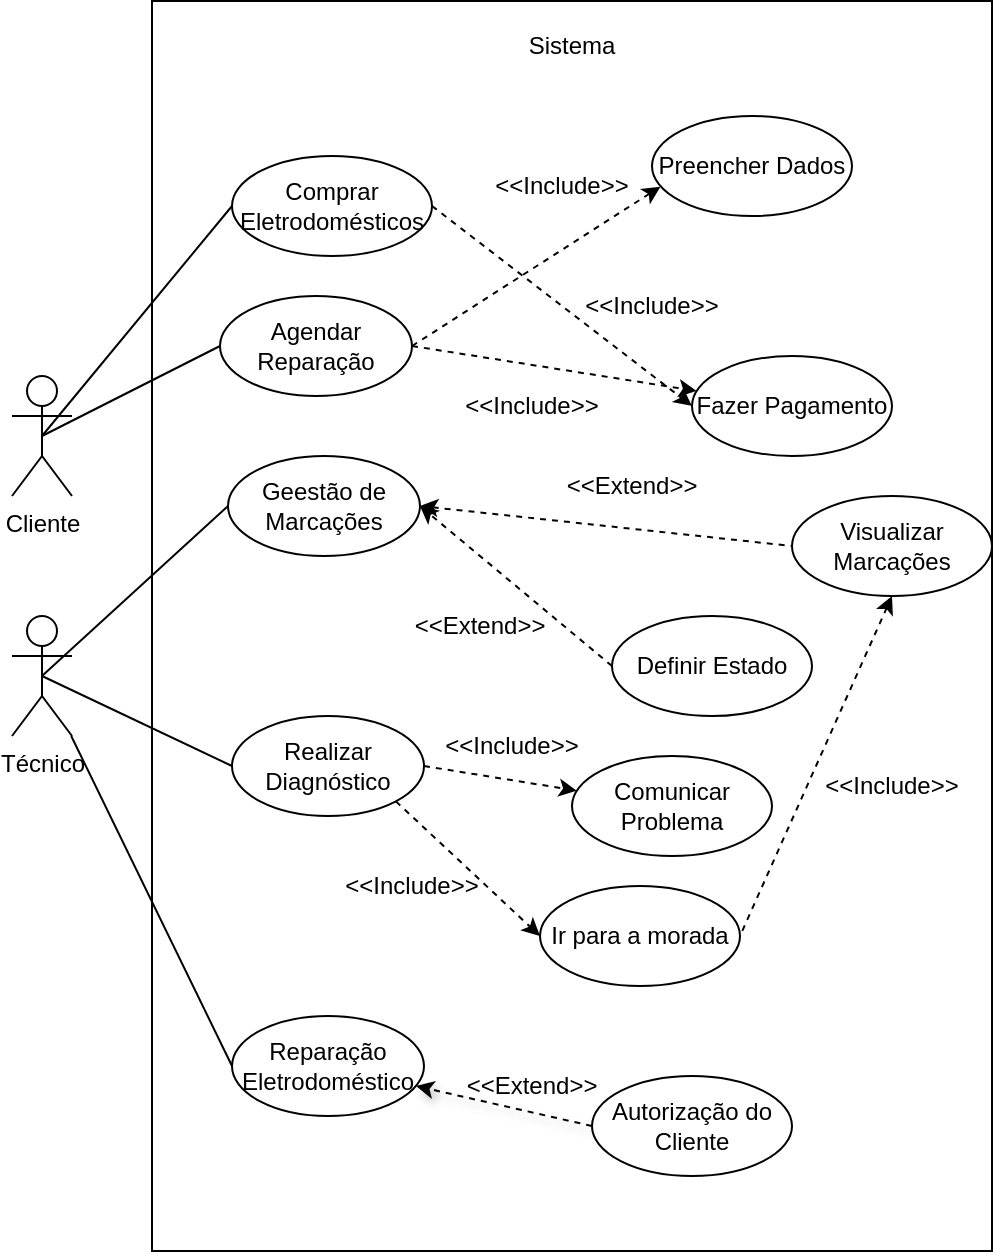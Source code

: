 <mxfile version="24.7.14">
  <diagram id="prtHgNgQTEPvFCAcTncT" name="Page-1">
    <mxGraphModel dx="1434" dy="766" grid="1" gridSize="10" guides="1" tooltips="1" connect="1" arrows="1" fold="1" page="1" pageScale="1" pageWidth="827" pageHeight="1169" math="0" shadow="0">
      <root>
        <mxCell id="0" />
        <mxCell id="1" parent="0" />
        <mxCell id="dPzqS-fyV155BRYKb9yv-1" value="Cliente" style="shape=umlActor;verticalLabelPosition=bottom;verticalAlign=top;html=1;outlineConnect=0;" vertex="1" parent="1">
          <mxGeometry x="210" y="280" width="30" height="60" as="geometry" />
        </mxCell>
        <mxCell id="dPzqS-fyV155BRYKb9yv-2" value="Técnico" style="shape=umlActor;verticalLabelPosition=bottom;verticalAlign=top;html=1;outlineConnect=0;" vertex="1" parent="1">
          <mxGeometry x="210" y="400" width="30" height="60" as="geometry" />
        </mxCell>
        <mxCell id="dPzqS-fyV155BRYKb9yv-3" value="" style="rounded=0;whiteSpace=wrap;html=1;" vertex="1" parent="1">
          <mxGeometry x="280" y="92.5" width="420" height="625" as="geometry" />
        </mxCell>
        <mxCell id="dPzqS-fyV155BRYKb9yv-16" style="rounded=0;orthogonalLoop=1;jettySize=auto;html=1;exitX=1;exitY=0.5;exitDx=0;exitDy=0;entryX=0;entryY=0.5;entryDx=0;entryDy=0;endArrow=classic;endFill=1;dashed=1;" edge="1" parent="1" source="dPzqS-fyV155BRYKb9yv-4" target="dPzqS-fyV155BRYKb9yv-14">
          <mxGeometry relative="1" as="geometry" />
        </mxCell>
        <mxCell id="dPzqS-fyV155BRYKb9yv-4" value="&lt;font style=&quot;font-size: 12px;&quot;&gt;Comprar Eletrodomésticos&lt;/font&gt;" style="ellipse;whiteSpace=wrap;html=1;" vertex="1" parent="1">
          <mxGeometry x="320" y="170" width="100" height="50" as="geometry" />
        </mxCell>
        <mxCell id="dPzqS-fyV155BRYKb9yv-8" style="rounded=0;orthogonalLoop=1;jettySize=auto;html=1;exitX=0;exitY=0.5;exitDx=0;exitDy=0;entryX=0.5;entryY=0.5;entryDx=0;entryDy=0;entryPerimeter=0;startArrow=none;startFill=0;endArrow=none;endFill=0;" edge="1" parent="1" source="dPzqS-fyV155BRYKb9yv-4" target="dPzqS-fyV155BRYKb9yv-1">
          <mxGeometry relative="1" as="geometry" />
        </mxCell>
        <mxCell id="dPzqS-fyV155BRYKb9yv-20" style="rounded=0;orthogonalLoop=1;jettySize=auto;html=1;exitX=1;exitY=0.5;exitDx=0;exitDy=0;endArrow=classic;endFill=1;dashed=1;" edge="1" parent="1" source="dPzqS-fyV155BRYKb9yv-11" target="dPzqS-fyV155BRYKb9yv-14">
          <mxGeometry relative="1" as="geometry" />
        </mxCell>
        <mxCell id="dPzqS-fyV155BRYKb9yv-11" value="Agendar Reparação" style="ellipse;whiteSpace=wrap;html=1;" vertex="1" parent="1">
          <mxGeometry x="314" y="240" width="96" height="50" as="geometry" />
        </mxCell>
        <mxCell id="dPzqS-fyV155BRYKb9yv-13" style="rounded=0;orthogonalLoop=1;jettySize=auto;html=1;exitX=0;exitY=0.5;exitDx=0;exitDy=0;entryX=0.5;entryY=0.5;entryDx=0;entryDy=0;entryPerimeter=0;endArrow=none;endFill=0;" edge="1" parent="1" source="dPzqS-fyV155BRYKb9yv-11" target="dPzqS-fyV155BRYKb9yv-1">
          <mxGeometry relative="1" as="geometry" />
        </mxCell>
        <mxCell id="dPzqS-fyV155BRYKb9yv-14" value="Fazer Pagamento" style="ellipse;whiteSpace=wrap;html=1;" vertex="1" parent="1">
          <mxGeometry x="550" y="270" width="100" height="50" as="geometry" />
        </mxCell>
        <mxCell id="dPzqS-fyV155BRYKb9yv-19" value="&amp;lt;&amp;lt;Include&amp;gt;&amp;gt;" style="text;html=1;align=center;verticalAlign=middle;whiteSpace=wrap;rounded=0;rotation=0;" vertex="1" parent="1">
          <mxGeometry x="455" y="170" width="60" height="30" as="geometry" />
        </mxCell>
        <mxCell id="dPzqS-fyV155BRYKb9yv-21" value="&amp;lt;&amp;lt;Include&amp;gt;&amp;gt;" style="text;html=1;align=center;verticalAlign=middle;whiteSpace=wrap;rounded=0;" vertex="1" parent="1">
          <mxGeometry x="440" y="280" width="60" height="30" as="geometry" />
        </mxCell>
        <mxCell id="dPzqS-fyV155BRYKb9yv-22" value="Preencher Dados" style="ellipse;whiteSpace=wrap;html=1;" vertex="1" parent="1">
          <mxGeometry x="530" y="150" width="100" height="50" as="geometry" />
        </mxCell>
        <mxCell id="dPzqS-fyV155BRYKb9yv-23" style="rounded=0;orthogonalLoop=1;jettySize=auto;html=1;exitX=1;exitY=0.5;exitDx=0;exitDy=0;entryX=0.042;entryY=0.707;entryDx=0;entryDy=0;entryPerimeter=0;dashed=1;endArrow=classic;endFill=1;" edge="1" parent="1" source="dPzqS-fyV155BRYKb9yv-11" target="dPzqS-fyV155BRYKb9yv-22">
          <mxGeometry relative="1" as="geometry" />
        </mxCell>
        <mxCell id="dPzqS-fyV155BRYKb9yv-24" value="&amp;lt;&amp;lt;Include&amp;gt;&amp;gt;" style="text;html=1;align=center;verticalAlign=middle;whiteSpace=wrap;rounded=0;rotation=0;" vertex="1" parent="1">
          <mxGeometry x="500" y="230" width="60" height="30" as="geometry" />
        </mxCell>
        <mxCell id="dPzqS-fyV155BRYKb9yv-28" style="rounded=0;orthogonalLoop=1;jettySize=auto;html=1;exitX=1;exitY=0.5;exitDx=0;exitDy=0;entryX=0;entryY=0.5;entryDx=0;entryDy=0;dashed=1;endArrow=none;endFill=0;startArrow=classic;startFill=1;" edge="1" parent="1" source="dPzqS-fyV155BRYKb9yv-25" target="dPzqS-fyV155BRYKb9yv-27">
          <mxGeometry relative="1" as="geometry" />
        </mxCell>
        <mxCell id="dPzqS-fyV155BRYKb9yv-25" value="Geestão de Marcações" style="ellipse;whiteSpace=wrap;html=1;" vertex="1" parent="1">
          <mxGeometry x="318" y="320" width="96" height="50" as="geometry" />
        </mxCell>
        <mxCell id="dPzqS-fyV155BRYKb9yv-26" style="rounded=0;orthogonalLoop=1;jettySize=auto;html=1;exitX=0;exitY=0.5;exitDx=0;exitDy=0;entryX=0.5;entryY=0.5;entryDx=0;entryDy=0;entryPerimeter=0;endArrow=none;endFill=0;" edge="1" parent="1" source="dPzqS-fyV155BRYKb9yv-25" target="dPzqS-fyV155BRYKb9yv-2">
          <mxGeometry relative="1" as="geometry" />
        </mxCell>
        <mxCell id="dPzqS-fyV155BRYKb9yv-54" style="rounded=0;orthogonalLoop=1;jettySize=auto;html=1;exitX=0.5;exitY=1;exitDx=0;exitDy=0;entryX=1;entryY=0.5;entryDx=0;entryDy=0;dashed=1;startArrow=classic;startFill=1;endArrow=none;endFill=0;" edge="1" parent="1" source="dPzqS-fyV155BRYKb9yv-27" target="dPzqS-fyV155BRYKb9yv-48">
          <mxGeometry relative="1" as="geometry" />
        </mxCell>
        <mxCell id="dPzqS-fyV155BRYKb9yv-27" value="Visualizar Marcações" style="ellipse;whiteSpace=wrap;html=1;" vertex="1" parent="1">
          <mxGeometry x="600" y="340" width="100" height="50" as="geometry" />
        </mxCell>
        <mxCell id="dPzqS-fyV155BRYKb9yv-29" value="&amp;lt;&amp;lt;Extend&amp;gt;&amp;gt;" style="text;html=1;align=center;verticalAlign=middle;whiteSpace=wrap;rounded=0;" vertex="1" parent="1">
          <mxGeometry x="490" y="320" width="60" height="30" as="geometry" />
        </mxCell>
        <mxCell id="dPzqS-fyV155BRYKb9yv-33" style="rounded=0;orthogonalLoop=1;jettySize=auto;html=1;exitX=0;exitY=0.5;exitDx=0;exitDy=0;entryX=1;entryY=0.5;entryDx=0;entryDy=0;dashed=1;" edge="1" parent="1" source="dPzqS-fyV155BRYKb9yv-32" target="dPzqS-fyV155BRYKb9yv-25">
          <mxGeometry relative="1" as="geometry" />
        </mxCell>
        <mxCell id="dPzqS-fyV155BRYKb9yv-32" value="Definir Estado" style="ellipse;whiteSpace=wrap;html=1;" vertex="1" parent="1">
          <mxGeometry x="510" y="400" width="100" height="50" as="geometry" />
        </mxCell>
        <mxCell id="dPzqS-fyV155BRYKb9yv-34" value="&amp;lt;&amp;lt;Extend&amp;gt;&amp;gt;" style="text;html=1;align=center;verticalAlign=middle;whiteSpace=wrap;rounded=0;" vertex="1" parent="1">
          <mxGeometry x="414" y="390" width="60" height="30" as="geometry" />
        </mxCell>
        <mxCell id="dPzqS-fyV155BRYKb9yv-40" style="rounded=0;orthogonalLoop=1;jettySize=auto;html=1;exitX=1;exitY=0.5;exitDx=0;exitDy=0;dashed=1;" edge="1" parent="1" source="dPzqS-fyV155BRYKb9yv-35" target="dPzqS-fyV155BRYKb9yv-39">
          <mxGeometry relative="1" as="geometry" />
        </mxCell>
        <mxCell id="dPzqS-fyV155BRYKb9yv-49" style="rounded=0;orthogonalLoop=1;jettySize=auto;html=1;exitX=1;exitY=1;exitDx=0;exitDy=0;entryX=0;entryY=0.5;entryDx=0;entryDy=0;dashed=1;" edge="1" parent="1" source="dPzqS-fyV155BRYKb9yv-35" target="dPzqS-fyV155BRYKb9yv-48">
          <mxGeometry relative="1" as="geometry" />
        </mxCell>
        <mxCell id="dPzqS-fyV155BRYKb9yv-35" value="Realizar Diagnóstico" style="ellipse;whiteSpace=wrap;html=1;" vertex="1" parent="1">
          <mxGeometry x="320" y="450" width="96" height="50" as="geometry" />
        </mxCell>
        <mxCell id="dPzqS-fyV155BRYKb9yv-38" style="rounded=0;orthogonalLoop=1;jettySize=auto;html=1;exitX=0;exitY=0.5;exitDx=0;exitDy=0;entryX=0.5;entryY=0.5;entryDx=0;entryDy=0;entryPerimeter=0;endArrow=none;endFill=0;" edge="1" parent="1" source="dPzqS-fyV155BRYKb9yv-35" target="dPzqS-fyV155BRYKb9yv-2">
          <mxGeometry relative="1" as="geometry" />
        </mxCell>
        <mxCell id="dPzqS-fyV155BRYKb9yv-39" value="Comunicar Problema" style="ellipse;whiteSpace=wrap;html=1;" vertex="1" parent="1">
          <mxGeometry x="490" y="470" width="100" height="50" as="geometry" />
        </mxCell>
        <mxCell id="dPzqS-fyV155BRYKb9yv-41" value="&amp;lt;&amp;lt;Include&amp;gt;&amp;gt;" style="text;html=1;align=center;verticalAlign=middle;whiteSpace=wrap;rounded=0;" vertex="1" parent="1">
          <mxGeometry x="430" y="450" width="60" height="30" as="geometry" />
        </mxCell>
        <mxCell id="dPzqS-fyV155BRYKb9yv-48" value="Ir para a morada" style="ellipse;whiteSpace=wrap;html=1;" vertex="1" parent="1">
          <mxGeometry x="474" y="535" width="100" height="50" as="geometry" />
        </mxCell>
        <mxCell id="dPzqS-fyV155BRYKb9yv-52" value="&amp;lt;&amp;lt;Include&amp;gt;&amp;gt;" style="text;html=1;align=center;verticalAlign=middle;whiteSpace=wrap;rounded=0;" vertex="1" parent="1">
          <mxGeometry x="380" y="520" width="60" height="30" as="geometry" />
        </mxCell>
        <mxCell id="dPzqS-fyV155BRYKb9yv-55" value="&amp;lt;&amp;lt;Include&amp;gt;&amp;gt;" style="text;html=1;align=center;verticalAlign=middle;whiteSpace=wrap;rounded=0;" vertex="1" parent="1">
          <mxGeometry x="620" y="470" width="60" height="30" as="geometry" />
        </mxCell>
        <mxCell id="dPzqS-fyV155BRYKb9yv-57" style="rounded=0;orthogonalLoop=1;jettySize=auto;html=1;exitX=0;exitY=0.5;exitDx=0;exitDy=0;endArrow=none;endFill=0;" edge="1" parent="1" source="dPzqS-fyV155BRYKb9yv-56" target="dPzqS-fyV155BRYKb9yv-2">
          <mxGeometry relative="1" as="geometry" />
        </mxCell>
        <mxCell id="dPzqS-fyV155BRYKb9yv-56" value="Reparação Eletrodoméstico" style="ellipse;whiteSpace=wrap;html=1;" vertex="1" parent="1">
          <mxGeometry x="320" y="600" width="96" height="50" as="geometry" />
        </mxCell>
        <mxCell id="dPzqS-fyV155BRYKb9yv-59" style="rounded=0;orthogonalLoop=1;jettySize=auto;html=1;exitX=0;exitY=0.5;exitDx=0;exitDy=0;shadow=1;dashed=1;" edge="1" parent="1" source="dPzqS-fyV155BRYKb9yv-58" target="dPzqS-fyV155BRYKb9yv-56">
          <mxGeometry relative="1" as="geometry" />
        </mxCell>
        <mxCell id="dPzqS-fyV155BRYKb9yv-58" value="Autorização do Cliente" style="ellipse;whiteSpace=wrap;html=1;" vertex="1" parent="1">
          <mxGeometry x="500" y="630" width="100" height="50" as="geometry" />
        </mxCell>
        <mxCell id="dPzqS-fyV155BRYKb9yv-61" value="&amp;lt;&amp;lt;Extend&amp;gt;&amp;gt;" style="text;html=1;align=center;verticalAlign=middle;whiteSpace=wrap;rounded=0;" vertex="1" parent="1">
          <mxGeometry x="440" y="620" width="60" height="30" as="geometry" />
        </mxCell>
        <mxCell id="dPzqS-fyV155BRYKb9yv-63" value="Sistema" style="text;html=1;align=center;verticalAlign=middle;whiteSpace=wrap;rounded=0;" vertex="1" parent="1">
          <mxGeometry x="460" y="100" width="60" height="30" as="geometry" />
        </mxCell>
      </root>
    </mxGraphModel>
  </diagram>
</mxfile>
